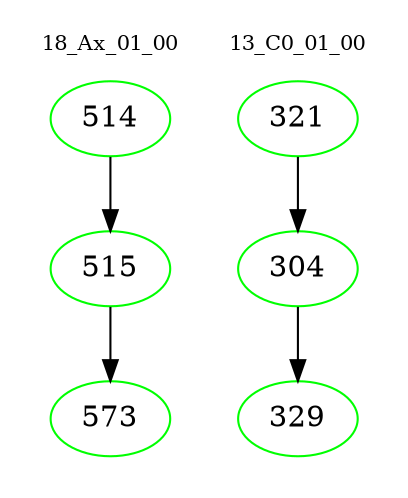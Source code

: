 digraph{
subgraph cluster_0 {
color = white
label = "18_Ax_01_00";
fontsize=10;
T0_514 [label="514", color="green"]
T0_514 -> T0_515 [color="black"]
T0_515 [label="515", color="green"]
T0_515 -> T0_573 [color="black"]
T0_573 [label="573", color="green"]
}
subgraph cluster_1 {
color = white
label = "13_C0_01_00";
fontsize=10;
T1_321 [label="321", color="green"]
T1_321 -> T1_304 [color="black"]
T1_304 [label="304", color="green"]
T1_304 -> T1_329 [color="black"]
T1_329 [label="329", color="green"]
}
}
